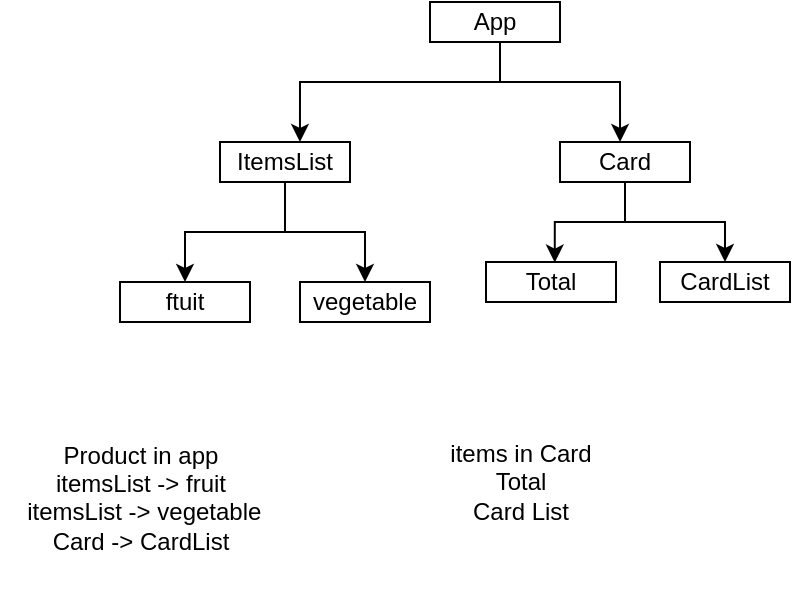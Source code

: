 <mxfile version="24.3.1" type="device">
  <diagram name="Page-1" id="jRh3g9O0sv6gsrA3eOK4">
    <mxGraphModel dx="458" dy="534" grid="1" gridSize="10" guides="1" tooltips="1" connect="1" arrows="1" fold="1" page="1" pageScale="1" pageWidth="850" pageHeight="1100" math="0" shadow="0">
      <root>
        <mxCell id="0" />
        <mxCell id="1" parent="0" />
        <mxCell id="tFVcKyLoC8tt9AktipYF-1" value="App" style="rounded=0;whiteSpace=wrap;html=1;" vertex="1" parent="1">
          <mxGeometry x="365" y="20" width="65" height="20" as="geometry" />
        </mxCell>
        <mxCell id="tFVcKyLoC8tt9AktipYF-13" style="edgeStyle=orthogonalEdgeStyle;rounded=0;orthogonalLoop=1;jettySize=auto;html=1;entryX=0.5;entryY=0;entryDx=0;entryDy=0;" edge="1" parent="1" source="tFVcKyLoC8tt9AktipYF-2" target="tFVcKyLoC8tt9AktipYF-11">
          <mxGeometry relative="1" as="geometry" />
        </mxCell>
        <mxCell id="tFVcKyLoC8tt9AktipYF-14" style="edgeStyle=orthogonalEdgeStyle;rounded=0;orthogonalLoop=1;jettySize=auto;html=1;" edge="1" parent="1" source="tFVcKyLoC8tt9AktipYF-2" target="tFVcKyLoC8tt9AktipYF-12">
          <mxGeometry relative="1" as="geometry" />
        </mxCell>
        <mxCell id="tFVcKyLoC8tt9AktipYF-2" value="ItemsList" style="rounded=0;whiteSpace=wrap;html=1;" vertex="1" parent="1">
          <mxGeometry x="260" y="90" width="65" height="20" as="geometry" />
        </mxCell>
        <mxCell id="tFVcKyLoC8tt9AktipYF-3" value="CardList" style="rounded=0;whiteSpace=wrap;html=1;" vertex="1" parent="1">
          <mxGeometry x="480" y="150" width="65" height="20" as="geometry" />
        </mxCell>
        <mxCell id="tFVcKyLoC8tt9AktipYF-9" style="edgeStyle=orthogonalEdgeStyle;rounded=0;orthogonalLoop=1;jettySize=auto;html=1;entryX=0.5;entryY=0;entryDx=0;entryDy=0;exitX=0.5;exitY=1;exitDx=0;exitDy=0;" edge="1" parent="1" source="tFVcKyLoC8tt9AktipYF-4" target="tFVcKyLoC8tt9AktipYF-3">
          <mxGeometry relative="1" as="geometry">
            <Array as="points">
              <mxPoint x="462" y="130" />
              <mxPoint x="512" y="130" />
            </Array>
          </mxGeometry>
        </mxCell>
        <mxCell id="tFVcKyLoC8tt9AktipYF-4" value="Card" style="rounded=0;whiteSpace=wrap;html=1;" vertex="1" parent="1">
          <mxGeometry x="430" y="90" width="65" height="20" as="geometry" />
        </mxCell>
        <mxCell id="tFVcKyLoC8tt9AktipYF-5" value="Total" style="rounded=0;whiteSpace=wrap;html=1;" vertex="1" parent="1">
          <mxGeometry x="393" y="150" width="65" height="20" as="geometry" />
        </mxCell>
        <mxCell id="tFVcKyLoC8tt9AktipYF-7" style="edgeStyle=orthogonalEdgeStyle;rounded=0;orthogonalLoop=1;jettySize=auto;html=1;entryX=0.462;entryY=0;entryDx=0;entryDy=0;entryPerimeter=0;" edge="1" parent="1" source="tFVcKyLoC8tt9AktipYF-1" target="tFVcKyLoC8tt9AktipYF-4">
          <mxGeometry relative="1" as="geometry">
            <Array as="points">
              <mxPoint x="400" y="60" />
              <mxPoint x="460" y="60" />
            </Array>
          </mxGeometry>
        </mxCell>
        <mxCell id="tFVcKyLoC8tt9AktipYF-8" style="edgeStyle=orthogonalEdgeStyle;rounded=0;orthogonalLoop=1;jettySize=auto;html=1;entryX=0.615;entryY=0;entryDx=0;entryDy=0;entryPerimeter=0;" edge="1" parent="1" source="tFVcKyLoC8tt9AktipYF-1" target="tFVcKyLoC8tt9AktipYF-2">
          <mxGeometry relative="1" as="geometry">
            <Array as="points">
              <mxPoint x="400" y="60" />
              <mxPoint x="300" y="60" />
            </Array>
          </mxGeometry>
        </mxCell>
        <mxCell id="tFVcKyLoC8tt9AktipYF-10" style="edgeStyle=orthogonalEdgeStyle;rounded=0;orthogonalLoop=1;jettySize=auto;html=1;entryX=0.529;entryY=0.014;entryDx=0;entryDy=0;entryPerimeter=0;" edge="1" parent="1" source="tFVcKyLoC8tt9AktipYF-4" target="tFVcKyLoC8tt9AktipYF-5">
          <mxGeometry relative="1" as="geometry">
            <mxPoint x="427" y="140" as="targetPoint" />
          </mxGeometry>
        </mxCell>
        <mxCell id="tFVcKyLoC8tt9AktipYF-11" value="ftuit" style="rounded=0;whiteSpace=wrap;html=1;" vertex="1" parent="1">
          <mxGeometry x="210" y="160" width="65" height="20" as="geometry" />
        </mxCell>
        <mxCell id="tFVcKyLoC8tt9AktipYF-12" value="vegetable" style="rounded=0;whiteSpace=wrap;html=1;" vertex="1" parent="1">
          <mxGeometry x="300" y="160" width="65" height="20" as="geometry" />
        </mxCell>
        <mxCell id="tFVcKyLoC8tt9AktipYF-15" value="Product in app&lt;div&gt;&amp;nbsp;itemsList -&amp;gt; fruit&amp;nbsp;&lt;/div&gt;&lt;div&gt;&amp;nbsp;itemsList -&amp;gt; vegetable&lt;br&gt;&lt;/div&gt;&lt;div&gt;Card -&amp;gt; CardList&lt;/div&gt;&lt;div&gt;&lt;br&gt;&lt;/div&gt;" style="text;html=1;align=center;verticalAlign=middle;resizable=0;points=[];autosize=1;strokeColor=none;fillColor=none;" vertex="1" parent="1">
          <mxGeometry x="150" y="230" width="140" height="90" as="geometry" />
        </mxCell>
        <mxCell id="tFVcKyLoC8tt9AktipYF-17" value="items in Card&lt;div&gt;Total&lt;/div&gt;&lt;div&gt;Card List&lt;/div&gt;" style="text;html=1;align=center;verticalAlign=middle;resizable=0;points=[];autosize=1;strokeColor=none;fillColor=none;" vertex="1" parent="1">
          <mxGeometry x="365" y="230" width="90" height="60" as="geometry" />
        </mxCell>
      </root>
    </mxGraphModel>
  </diagram>
</mxfile>
